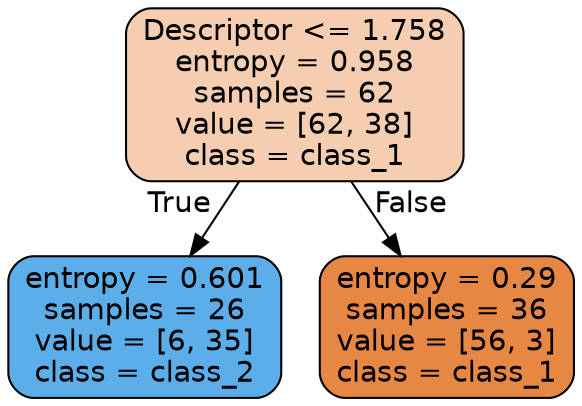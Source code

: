 digraph Tree {
node [shape=box, style="filled, rounded", color="black", fontname="helvetica"] ;
edge [fontname="helvetica"] ;
0 [label="Descriptor <= 1.758\nentropy = 0.958\nsamples = 62\nvalue = [62, 38]\nclass = class_1", fillcolor="#f5ceb2"] ;
1 [label="entropy = 0.601\nsamples = 26\nvalue = [6, 35]\nclass = class_2", fillcolor="#5baee9"] ;
0 -> 1 [labeldistance=2.5, labelangle=45, headlabel="True"] ;
2 [label="entropy = 0.29\nsamples = 36\nvalue = [56, 3]\nclass = class_1", fillcolor="#e68844"] ;
0 -> 2 [labeldistance=2.5, labelangle=-45, headlabel="False"] ;
}